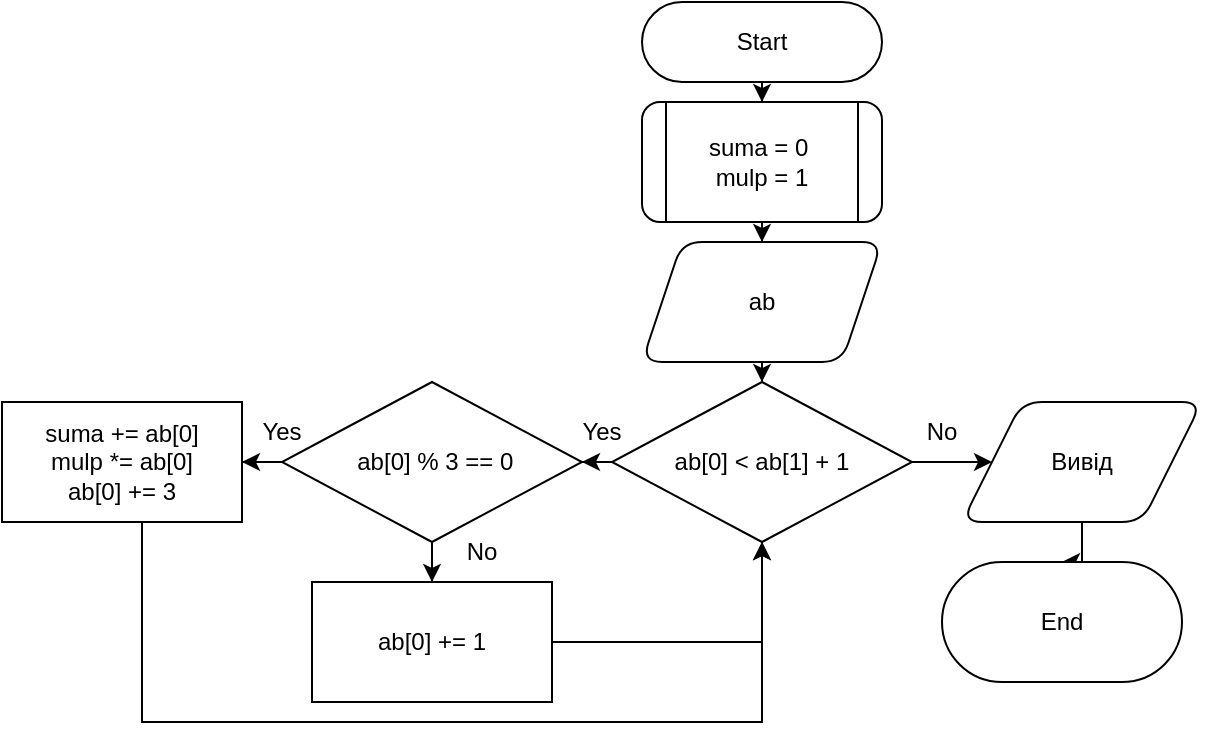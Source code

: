 <mxfile version="24.7.17">
  <diagram id="C5RBs43oDa-KdzZeNtuy" name="Page-1">
    <mxGraphModel dx="1194" dy="760" grid="1" gridSize="10" guides="1" tooltips="1" connect="1" arrows="1" fold="1" page="1" pageScale="1" pageWidth="827" pageHeight="1169" math="0" shadow="0">
      <root>
        <mxCell id="WIyWlLk6GJQsqaUBKTNV-0" />
        <mxCell id="WIyWlLk6GJQsqaUBKTNV-1" parent="WIyWlLk6GJQsqaUBKTNV-0" />
        <mxCell id="ppnC-_Y9c7xVZ_JA70F7-1" value="" style="edgeStyle=orthogonalEdgeStyle;rounded=0;orthogonalLoop=1;jettySize=auto;html=1;" edge="1" parent="WIyWlLk6GJQsqaUBKTNV-1" source="WIyWlLk6GJQsqaUBKTNV-3" target="ppnC-_Y9c7xVZ_JA70F7-0">
          <mxGeometry relative="1" as="geometry" />
        </mxCell>
        <mxCell id="WIyWlLk6GJQsqaUBKTNV-3" value="Start" style="rounded=1;whiteSpace=wrap;html=1;fontSize=12;glass=0;strokeWidth=1;shadow=0;arcSize=50;" parent="WIyWlLk6GJQsqaUBKTNV-1" vertex="1">
          <mxGeometry x="370" y="120" width="120" height="40" as="geometry" />
        </mxCell>
        <mxCell id="ppnC-_Y9c7xVZ_JA70F7-3" value="" style="edgeStyle=orthogonalEdgeStyle;rounded=0;orthogonalLoop=1;jettySize=auto;html=1;" edge="1" parent="WIyWlLk6GJQsqaUBKTNV-1" source="ppnC-_Y9c7xVZ_JA70F7-0" target="ppnC-_Y9c7xVZ_JA70F7-2">
          <mxGeometry relative="1" as="geometry" />
        </mxCell>
        <mxCell id="ppnC-_Y9c7xVZ_JA70F7-0" value="suma = 0&amp;nbsp;&lt;div&gt;mulp = 1&lt;/div&gt;" style="shape=process;whiteSpace=wrap;html=1;backgroundOutline=1;rounded=1;glass=0;strokeWidth=1;shadow=0;" vertex="1" parent="WIyWlLk6GJQsqaUBKTNV-1">
          <mxGeometry x="370" y="170" width="120" height="60" as="geometry" />
        </mxCell>
        <mxCell id="ppnC-_Y9c7xVZ_JA70F7-5" value="" style="edgeStyle=orthogonalEdgeStyle;rounded=0;orthogonalLoop=1;jettySize=auto;html=1;" edge="1" parent="WIyWlLk6GJQsqaUBKTNV-1" source="ppnC-_Y9c7xVZ_JA70F7-2" target="ppnC-_Y9c7xVZ_JA70F7-4">
          <mxGeometry relative="1" as="geometry" />
        </mxCell>
        <mxCell id="ppnC-_Y9c7xVZ_JA70F7-2" value="ab" style="shape=parallelogram;perimeter=parallelogramPerimeter;whiteSpace=wrap;html=1;fixedSize=1;rounded=1;glass=0;strokeWidth=1;shadow=0;" vertex="1" parent="WIyWlLk6GJQsqaUBKTNV-1">
          <mxGeometry x="370" y="240" width="120" height="60" as="geometry" />
        </mxCell>
        <mxCell id="ppnC-_Y9c7xVZ_JA70F7-7" value="" style="edgeStyle=orthogonalEdgeStyle;rounded=0;orthogonalLoop=1;jettySize=auto;html=1;" edge="1" parent="WIyWlLk6GJQsqaUBKTNV-1" source="ppnC-_Y9c7xVZ_JA70F7-4" target="ppnC-_Y9c7xVZ_JA70F7-6">
          <mxGeometry relative="1" as="geometry" />
        </mxCell>
        <mxCell id="ppnC-_Y9c7xVZ_JA70F7-20" style="edgeStyle=orthogonalEdgeStyle;rounded=0;orthogonalLoop=1;jettySize=auto;html=1;entryX=0;entryY=0.5;entryDx=0;entryDy=0;" edge="1" parent="WIyWlLk6GJQsqaUBKTNV-1" source="ppnC-_Y9c7xVZ_JA70F7-4" target="ppnC-_Y9c7xVZ_JA70F7-18">
          <mxGeometry relative="1" as="geometry" />
        </mxCell>
        <mxCell id="ppnC-_Y9c7xVZ_JA70F7-4" value="ab[0] &lt; ab[1] + 1" style="rhombus;whiteSpace=wrap;html=1;rounded=1;glass=0;strokeWidth=1;shadow=0;arcSize=0;" vertex="1" parent="WIyWlLk6GJQsqaUBKTNV-1">
          <mxGeometry x="355" y="310" width="150" height="80" as="geometry" />
        </mxCell>
        <mxCell id="ppnC-_Y9c7xVZ_JA70F7-9" value="" style="edgeStyle=orthogonalEdgeStyle;rounded=0;orthogonalLoop=1;jettySize=auto;html=1;" edge="1" parent="WIyWlLk6GJQsqaUBKTNV-1" source="ppnC-_Y9c7xVZ_JA70F7-6" target="ppnC-_Y9c7xVZ_JA70F7-8">
          <mxGeometry relative="1" as="geometry" />
        </mxCell>
        <mxCell id="ppnC-_Y9c7xVZ_JA70F7-11" value="" style="edgeStyle=orthogonalEdgeStyle;rounded=0;orthogonalLoop=1;jettySize=auto;html=1;" edge="1" parent="WIyWlLk6GJQsqaUBKTNV-1" source="ppnC-_Y9c7xVZ_JA70F7-6" target="ppnC-_Y9c7xVZ_JA70F7-10">
          <mxGeometry relative="1" as="geometry" />
        </mxCell>
        <mxCell id="ppnC-_Y9c7xVZ_JA70F7-6" value="&amp;nbsp;ab[0] % 3 == 0" style="rhombus;whiteSpace=wrap;html=1;rounded=1;glass=0;strokeWidth=1;shadow=0;arcSize=0;" vertex="1" parent="WIyWlLk6GJQsqaUBKTNV-1">
          <mxGeometry x="190" y="310" width="150" height="80" as="geometry" />
        </mxCell>
        <mxCell id="ppnC-_Y9c7xVZ_JA70F7-13" style="edgeStyle=orthogonalEdgeStyle;rounded=0;orthogonalLoop=1;jettySize=auto;html=1;entryX=0.5;entryY=1;entryDx=0;entryDy=0;" edge="1" parent="WIyWlLk6GJQsqaUBKTNV-1" source="ppnC-_Y9c7xVZ_JA70F7-8" target="ppnC-_Y9c7xVZ_JA70F7-4">
          <mxGeometry relative="1" as="geometry">
            <Array as="points">
              <mxPoint x="120" y="480" />
              <mxPoint x="430" y="480" />
            </Array>
          </mxGeometry>
        </mxCell>
        <mxCell id="ppnC-_Y9c7xVZ_JA70F7-8" value="&lt;div&gt;suma += ab[0]&lt;/div&gt;&lt;div&gt;&amp;nbsp;mulp *= ab[0]&amp;nbsp;&lt;/div&gt;&lt;div&gt;ab[0] += 3&lt;/div&gt;" style="whiteSpace=wrap;html=1;rounded=1;glass=0;strokeWidth=1;shadow=0;arcSize=0;" vertex="1" parent="WIyWlLk6GJQsqaUBKTNV-1">
          <mxGeometry x="50" y="320" width="120" height="60" as="geometry" />
        </mxCell>
        <mxCell id="ppnC-_Y9c7xVZ_JA70F7-12" style="edgeStyle=orthogonalEdgeStyle;rounded=0;orthogonalLoop=1;jettySize=auto;html=1;entryX=0.5;entryY=1;entryDx=0;entryDy=0;" edge="1" parent="WIyWlLk6GJQsqaUBKTNV-1" source="ppnC-_Y9c7xVZ_JA70F7-10" target="ppnC-_Y9c7xVZ_JA70F7-4">
          <mxGeometry relative="1" as="geometry" />
        </mxCell>
        <mxCell id="ppnC-_Y9c7xVZ_JA70F7-10" value="ab[0] += 1" style="whiteSpace=wrap;html=1;rounded=1;glass=0;strokeWidth=1;shadow=0;arcSize=0;" vertex="1" parent="WIyWlLk6GJQsqaUBKTNV-1">
          <mxGeometry x="205" y="410" width="120" height="60" as="geometry" />
        </mxCell>
        <mxCell id="ppnC-_Y9c7xVZ_JA70F7-14" value="Yes" style="text;html=1;align=center;verticalAlign=middle;whiteSpace=wrap;rounded=0;" vertex="1" parent="WIyWlLk6GJQsqaUBKTNV-1">
          <mxGeometry x="320" y="320" width="60" height="30" as="geometry" />
        </mxCell>
        <mxCell id="ppnC-_Y9c7xVZ_JA70F7-15" value="Yes" style="text;html=1;align=center;verticalAlign=middle;whiteSpace=wrap;rounded=0;" vertex="1" parent="WIyWlLk6GJQsqaUBKTNV-1">
          <mxGeometry x="160" y="320" width="60" height="30" as="geometry" />
        </mxCell>
        <mxCell id="ppnC-_Y9c7xVZ_JA70F7-16" value="No" style="text;html=1;align=center;verticalAlign=middle;whiteSpace=wrap;rounded=0;" vertex="1" parent="WIyWlLk6GJQsqaUBKTNV-1">
          <mxGeometry x="260" y="380" width="60" height="30" as="geometry" />
        </mxCell>
        <mxCell id="ppnC-_Y9c7xVZ_JA70F7-17" value="No" style="text;html=1;align=center;verticalAlign=middle;whiteSpace=wrap;rounded=0;" vertex="1" parent="WIyWlLk6GJQsqaUBKTNV-1">
          <mxGeometry x="490" y="320" width="60" height="30" as="geometry" />
        </mxCell>
        <mxCell id="ppnC-_Y9c7xVZ_JA70F7-23" value="" style="edgeStyle=orthogonalEdgeStyle;rounded=0;orthogonalLoop=1;jettySize=auto;html=1;" edge="1" parent="WIyWlLk6GJQsqaUBKTNV-1" source="ppnC-_Y9c7xVZ_JA70F7-18" target="ppnC-_Y9c7xVZ_JA70F7-22">
          <mxGeometry relative="1" as="geometry" />
        </mxCell>
        <mxCell id="ppnC-_Y9c7xVZ_JA70F7-18" value="Вивід" style="shape=parallelogram;perimeter=parallelogramPerimeter;whiteSpace=wrap;html=1;fixedSize=1;size=30;rounded=1;" vertex="1" parent="WIyWlLk6GJQsqaUBKTNV-1">
          <mxGeometry x="530" y="320" width="120" height="60" as="geometry" />
        </mxCell>
        <mxCell id="ppnC-_Y9c7xVZ_JA70F7-22" value="End" style="whiteSpace=wrap;html=1;rounded=1;arcSize=50;" vertex="1" parent="WIyWlLk6GJQsqaUBKTNV-1">
          <mxGeometry x="520" y="400" width="120" height="60" as="geometry" />
        </mxCell>
      </root>
    </mxGraphModel>
  </diagram>
</mxfile>
